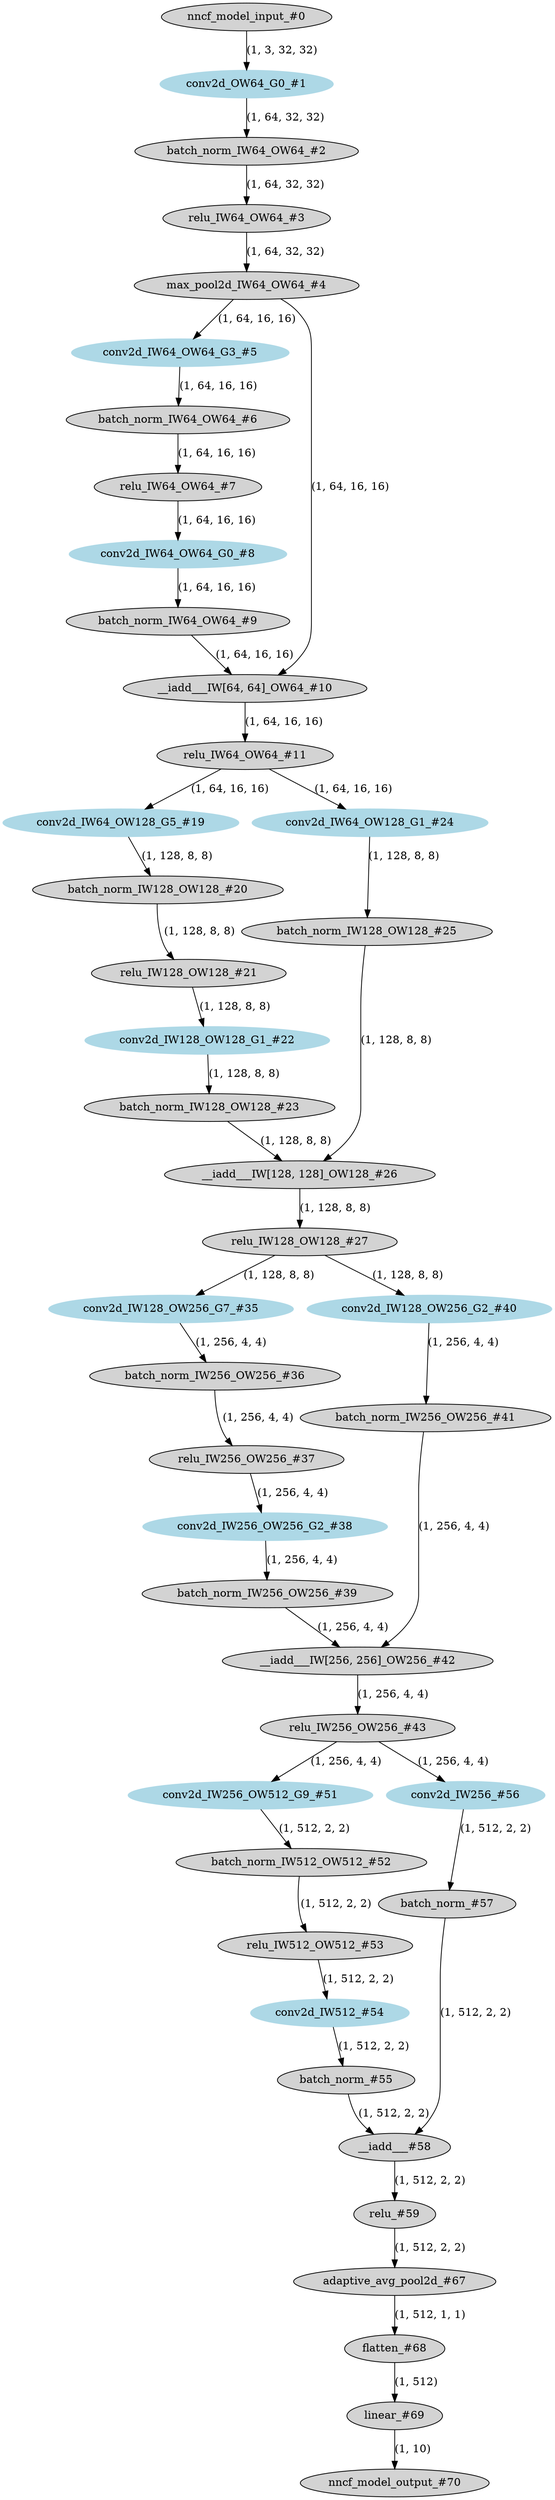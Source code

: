strict digraph  {
"0 /nncf_model_input_0" [id=0, label="nncf_model_input_#0", style=filled, type=nncf_model_input];
"1 ResNet/NNCFConv2d[conv1]/conv2d_0" [color=lightblue, id=1, label="conv2d_OW64_G0_#1", style=filled, type=conv2d];
"2 ResNet/NNCFBatchNorm[bn1]/batch_norm_0" [id=2, label="batch_norm_IW64_OW64_#2", style=filled, type=batch_norm];
"3 ResNet/relu_0" [id=3, label="relu_IW64_OW64_#3", style=filled, type=relu];
"4 ResNet/MaxPool2d[maxpool]/max_pool2d_0" [id=4, label="max_pool2d_IW64_OW64_#4", style=filled, type=max_pool2d];
"5 ResNet/Sequential[layer1]/BasicBlock[0]/NNCFConv2d[conv1]/conv2d_0" [color=lightblue, id=5, label="conv2d_IW64_OW64_G3_#5", style=filled, type=conv2d];
"6 ResNet/Sequential[layer1]/BasicBlock[0]/NNCFBatchNorm[bn1]/batch_norm_0" [id=6, label="batch_norm_IW64_OW64_#6", style=filled, type=batch_norm];
"7 ResNet/Sequential[layer1]/BasicBlock[0]/relu_0" [id=7, label="relu_IW64_OW64_#7", style=filled, type=relu];
"8 ResNet/Sequential[layer1]/BasicBlock[0]/NNCFConv2d[conv2]/conv2d_0" [color=lightblue, id=8, label="conv2d_IW64_OW64_G0_#8", style=filled, type=conv2d];
"9 ResNet/Sequential[layer1]/BasicBlock[0]/NNCFBatchNorm[bn2]/batch_norm_0" [id=9, label="batch_norm_IW64_OW64_#9", style=filled, type=batch_norm];
"10 ResNet/Sequential[layer1]/BasicBlock[0]/__iadd___0" [id=10, label="__iadd___IW[64, 64]_OW64_#10", style=filled, type=__iadd__];
"11 ResNet/Sequential[layer1]/BasicBlock[0]/relu_1" [id=11, label="relu_IW64_OW64_#11", style=filled, type=relu];
"12 ResNet/Sequential[layer2]/BasicBlock[0]/NNCFConv2d[conv1]/conv2d_0" [color=lightblue, id=12, label="conv2d_IW64_OW128_G5_#19", style=filled, type=conv2d];
"13 ResNet/Sequential[layer2]/BasicBlock[0]/NNCFBatchNorm[bn1]/batch_norm_0" [id=13, label="batch_norm_IW128_OW128_#20", style=filled, type=batch_norm];
"14 ResNet/Sequential[layer2]/BasicBlock[0]/relu_0" [id=14, label="relu_IW128_OW128_#21", style=filled, type=relu];
"15 ResNet/Sequential[layer2]/BasicBlock[0]/NNCFConv2d[conv2]/conv2d_0" [color=lightblue, id=15, label="conv2d_IW128_OW128_G1_#22", style=filled, type=conv2d];
"16 ResNet/Sequential[layer2]/BasicBlock[0]/NNCFBatchNorm[bn2]/batch_norm_0" [id=16, label="batch_norm_IW128_OW128_#23", style=filled, type=batch_norm];
"17 ResNet/Sequential[layer2]/BasicBlock[0]/Sequential[shortcut]/NNCFConv2d[0]/conv2d_0" [color=lightblue, id=17, label="conv2d_IW64_OW128_G1_#24", style=filled, type=conv2d];
"18 ResNet/Sequential[layer2]/BasicBlock[0]/Sequential[shortcut]/NNCFBatchNorm[1]/batch_norm_0" [id=18, label="batch_norm_IW128_OW128_#25", style=filled, type=batch_norm];
"19 ResNet/Sequential[layer2]/BasicBlock[0]/__iadd___0" [id=19, label="__iadd___IW[128, 128]_OW128_#26", style=filled, type=__iadd__];
"20 ResNet/Sequential[layer2]/BasicBlock[0]/relu_1" [id=20, label="relu_IW128_OW128_#27", style=filled, type=relu];
"21 ResNet/Sequential[layer3]/BasicBlock[0]/NNCFConv2d[conv1]/conv2d_0" [color=lightblue, id=21, label="conv2d_IW128_OW256_G7_#35", style=filled, type=conv2d];
"22 ResNet/Sequential[layer3]/BasicBlock[0]/NNCFBatchNorm[bn1]/batch_norm_0" [id=22, label="batch_norm_IW256_OW256_#36", style=filled, type=batch_norm];
"23 ResNet/Sequential[layer3]/BasicBlock[0]/relu_0" [id=23, label="relu_IW256_OW256_#37", style=filled, type=relu];
"24 ResNet/Sequential[layer3]/BasicBlock[0]/NNCFConv2d[conv2]/conv2d_0" [color=lightblue, id=24, label="conv2d_IW256_OW256_G2_#38", style=filled, type=conv2d];
"25 ResNet/Sequential[layer3]/BasicBlock[0]/NNCFBatchNorm[bn2]/batch_norm_0" [id=25, label="batch_norm_IW256_OW256_#39", style=filled, type=batch_norm];
"26 ResNet/Sequential[layer3]/BasicBlock[0]/Sequential[shortcut]/NNCFConv2d[0]/conv2d_0" [color=lightblue, id=26, label="conv2d_IW128_OW256_G2_#40", style=filled, type=conv2d];
"27 ResNet/Sequential[layer3]/BasicBlock[0]/Sequential[shortcut]/NNCFBatchNorm[1]/batch_norm_0" [id=27, label="batch_norm_IW256_OW256_#41", style=filled, type=batch_norm];
"28 ResNet/Sequential[layer3]/BasicBlock[0]/__iadd___0" [id=28, label="__iadd___IW[256, 256]_OW256_#42", style=filled, type=__iadd__];
"29 ResNet/Sequential[layer3]/BasicBlock[0]/relu_1" [id=29, label="relu_IW256_OW256_#43", style=filled, type=relu];
"30 ResNet/Sequential[layer4]/BasicBlock[0]/NNCFConv2d[conv1]/conv2d_0" [color=lightblue, id=30, label="conv2d_IW256_OW512_G9_#51", style=filled, type=conv2d];
"31 ResNet/Sequential[layer4]/BasicBlock[0]/NNCFBatchNorm[bn1]/batch_norm_0" [id=31, label="batch_norm_IW512_OW512_#52", style=filled, type=batch_norm];
"32 ResNet/Sequential[layer4]/BasicBlock[0]/relu_0" [id=32, label="relu_IW512_OW512_#53", style=filled, type=relu];
"33 ResNet/Sequential[layer4]/BasicBlock[0]/NNCFConv2d[conv2]/conv2d_0" [color=lightblue, id=33, label="conv2d_IW512_#54", style=filled, type=conv2d];
"34 ResNet/Sequential[layer4]/BasicBlock[0]/NNCFBatchNorm[bn2]/batch_norm_0" [id=34, label="batch_norm_#55", style=filled, type=batch_norm];
"35 ResNet/Sequential[layer4]/BasicBlock[0]/Sequential[shortcut]/NNCFConv2d[0]/conv2d_0" [color=lightblue, id=35, label="conv2d_IW256_#56", style=filled, type=conv2d];
"36 ResNet/Sequential[layer4]/BasicBlock[0]/Sequential[shortcut]/NNCFBatchNorm[1]/batch_norm_0" [id=36, label="batch_norm_#57", style=filled, type=batch_norm];
"37 ResNet/Sequential[layer4]/BasicBlock[0]/__iadd___0" [id=37, label="__iadd___#58", style=filled, type=__iadd__];
"38 ResNet/Sequential[layer4]/BasicBlock[0]/relu_1" [id=38, label="relu_#59", style=filled, type=relu];
"39 ResNet/AdaptiveAvgPool2d[avgpool]/adaptive_avg_pool2d_0" [id=39, label="adaptive_avg_pool2d_#67", style=filled, type=adaptive_avg_pool2d];
"40 ResNet/flatten_0" [id=40, label="flatten_#68", style=filled, type=flatten];
"41 ResNet/NNCFLinear[linear]/linear_0" [id=41, label="linear_#69", style=filled, type=linear];
"42 /nncf_model_output_0" [id=42, label="nncf_model_output_#70", style=filled, type=nncf_model_output];
"0 /nncf_model_input_0" -> "1 ResNet/NNCFConv2d[conv1]/conv2d_0"  [label="(1, 3, 32, 32)", style=solid];
"1 ResNet/NNCFConv2d[conv1]/conv2d_0" -> "2 ResNet/NNCFBatchNorm[bn1]/batch_norm_0"  [label="(1, 64, 32, 32)", style=solid];
"2 ResNet/NNCFBatchNorm[bn1]/batch_norm_0" -> "3 ResNet/relu_0"  [label="(1, 64, 32, 32)", style=solid];
"3 ResNet/relu_0" -> "4 ResNet/MaxPool2d[maxpool]/max_pool2d_0"  [label="(1, 64, 32, 32)", style=solid];
"4 ResNet/MaxPool2d[maxpool]/max_pool2d_0" -> "5 ResNet/Sequential[layer1]/BasicBlock[0]/NNCFConv2d[conv1]/conv2d_0"  [label="(1, 64, 16, 16)", style=solid];
"5 ResNet/Sequential[layer1]/BasicBlock[0]/NNCFConv2d[conv1]/conv2d_0" -> "6 ResNet/Sequential[layer1]/BasicBlock[0]/NNCFBatchNorm[bn1]/batch_norm_0"  [label="(1, 64, 16, 16)", style=solid];
"6 ResNet/Sequential[layer1]/BasicBlock[0]/NNCFBatchNorm[bn1]/batch_norm_0" -> "7 ResNet/Sequential[layer1]/BasicBlock[0]/relu_0"  [label="(1, 64, 16, 16)", style=solid];
"7 ResNet/Sequential[layer1]/BasicBlock[0]/relu_0" -> "8 ResNet/Sequential[layer1]/BasicBlock[0]/NNCFConv2d[conv2]/conv2d_0"  [label="(1, 64, 16, 16)", style=solid];
"8 ResNet/Sequential[layer1]/BasicBlock[0]/NNCFConv2d[conv2]/conv2d_0" -> "9 ResNet/Sequential[layer1]/BasicBlock[0]/NNCFBatchNorm[bn2]/batch_norm_0"  [label="(1, 64, 16, 16)", style=solid];
"4 ResNet/MaxPool2d[maxpool]/max_pool2d_0" -> "10 ResNet/Sequential[layer1]/BasicBlock[0]/__iadd___0"  [label="(1, 64, 16, 16)", style=solid];
"9 ResNet/Sequential[layer1]/BasicBlock[0]/NNCFBatchNorm[bn2]/batch_norm_0" -> "10 ResNet/Sequential[layer1]/BasicBlock[0]/__iadd___0"  [label="(1, 64, 16, 16)", style=solid];
"10 ResNet/Sequential[layer1]/BasicBlock[0]/__iadd___0" -> "11 ResNet/Sequential[layer1]/BasicBlock[0]/relu_1"  [label="(1, 64, 16, 16)", style=solid];
"11 ResNet/Sequential[layer1]/BasicBlock[0]/relu_1" -> "12 ResNet/Sequential[layer2]/BasicBlock[0]/NNCFConv2d[conv1]/conv2d_0"  [label="(1, 64, 16, 16)", style=solid];
"11 ResNet/Sequential[layer1]/BasicBlock[0]/relu_1" -> "17 ResNet/Sequential[layer2]/BasicBlock[0]/Sequential[shortcut]/NNCFConv2d[0]/conv2d_0"  [label="(1, 64, 16, 16)", style=solid];
"12 ResNet/Sequential[layer2]/BasicBlock[0]/NNCFConv2d[conv1]/conv2d_0" -> "13 ResNet/Sequential[layer2]/BasicBlock[0]/NNCFBatchNorm[bn1]/batch_norm_0"  [label="(1, 128, 8, 8)", style=solid];
"13 ResNet/Sequential[layer2]/BasicBlock[0]/NNCFBatchNorm[bn1]/batch_norm_0" -> "14 ResNet/Sequential[layer2]/BasicBlock[0]/relu_0"  [label="(1, 128, 8, 8)", style=solid];
"14 ResNet/Sequential[layer2]/BasicBlock[0]/relu_0" -> "15 ResNet/Sequential[layer2]/BasicBlock[0]/NNCFConv2d[conv2]/conv2d_0"  [label="(1, 128, 8, 8)", style=solid];
"15 ResNet/Sequential[layer2]/BasicBlock[0]/NNCFConv2d[conv2]/conv2d_0" -> "16 ResNet/Sequential[layer2]/BasicBlock[0]/NNCFBatchNorm[bn2]/batch_norm_0"  [label="(1, 128, 8, 8)", style=solid];
"16 ResNet/Sequential[layer2]/BasicBlock[0]/NNCFBatchNorm[bn2]/batch_norm_0" -> "19 ResNet/Sequential[layer2]/BasicBlock[0]/__iadd___0"  [label="(1, 128, 8, 8)", style=solid];
"17 ResNet/Sequential[layer2]/BasicBlock[0]/Sequential[shortcut]/NNCFConv2d[0]/conv2d_0" -> "18 ResNet/Sequential[layer2]/BasicBlock[0]/Sequential[shortcut]/NNCFBatchNorm[1]/batch_norm_0"  [label="(1, 128, 8, 8)", style=solid];
"18 ResNet/Sequential[layer2]/BasicBlock[0]/Sequential[shortcut]/NNCFBatchNorm[1]/batch_norm_0" -> "19 ResNet/Sequential[layer2]/BasicBlock[0]/__iadd___0"  [label="(1, 128, 8, 8)", style=solid];
"19 ResNet/Sequential[layer2]/BasicBlock[0]/__iadd___0" -> "20 ResNet/Sequential[layer2]/BasicBlock[0]/relu_1"  [label="(1, 128, 8, 8)", style=solid];
"20 ResNet/Sequential[layer2]/BasicBlock[0]/relu_1" -> "21 ResNet/Sequential[layer3]/BasicBlock[0]/NNCFConv2d[conv1]/conv2d_0"  [label="(1, 128, 8, 8)", style=solid];
"20 ResNet/Sequential[layer2]/BasicBlock[0]/relu_1" -> "26 ResNet/Sequential[layer3]/BasicBlock[0]/Sequential[shortcut]/NNCFConv2d[0]/conv2d_0"  [label="(1, 128, 8, 8)", style=solid];
"21 ResNet/Sequential[layer3]/BasicBlock[0]/NNCFConv2d[conv1]/conv2d_0" -> "22 ResNet/Sequential[layer3]/BasicBlock[0]/NNCFBatchNorm[bn1]/batch_norm_0"  [label="(1, 256, 4, 4)", style=solid];
"22 ResNet/Sequential[layer3]/BasicBlock[0]/NNCFBatchNorm[bn1]/batch_norm_0" -> "23 ResNet/Sequential[layer3]/BasicBlock[0]/relu_0"  [label="(1, 256, 4, 4)", style=solid];
"23 ResNet/Sequential[layer3]/BasicBlock[0]/relu_0" -> "24 ResNet/Sequential[layer3]/BasicBlock[0]/NNCFConv2d[conv2]/conv2d_0"  [label="(1, 256, 4, 4)", style=solid];
"24 ResNet/Sequential[layer3]/BasicBlock[0]/NNCFConv2d[conv2]/conv2d_0" -> "25 ResNet/Sequential[layer3]/BasicBlock[0]/NNCFBatchNorm[bn2]/batch_norm_0"  [label="(1, 256, 4, 4)", style=solid];
"25 ResNet/Sequential[layer3]/BasicBlock[0]/NNCFBatchNorm[bn2]/batch_norm_0" -> "28 ResNet/Sequential[layer3]/BasicBlock[0]/__iadd___0"  [label="(1, 256, 4, 4)", style=solid];
"26 ResNet/Sequential[layer3]/BasicBlock[0]/Sequential[shortcut]/NNCFConv2d[0]/conv2d_0" -> "27 ResNet/Sequential[layer3]/BasicBlock[0]/Sequential[shortcut]/NNCFBatchNorm[1]/batch_norm_0"  [label="(1, 256, 4, 4)", style=solid];
"27 ResNet/Sequential[layer3]/BasicBlock[0]/Sequential[shortcut]/NNCFBatchNorm[1]/batch_norm_0" -> "28 ResNet/Sequential[layer3]/BasicBlock[0]/__iadd___0"  [label="(1, 256, 4, 4)", style=solid];
"28 ResNet/Sequential[layer3]/BasicBlock[0]/__iadd___0" -> "29 ResNet/Sequential[layer3]/BasicBlock[0]/relu_1"  [label="(1, 256, 4, 4)", style=solid];
"29 ResNet/Sequential[layer3]/BasicBlock[0]/relu_1" -> "30 ResNet/Sequential[layer4]/BasicBlock[0]/NNCFConv2d[conv1]/conv2d_0"  [label="(1, 256, 4, 4)", style=solid];
"29 ResNet/Sequential[layer3]/BasicBlock[0]/relu_1" -> "35 ResNet/Sequential[layer4]/BasicBlock[0]/Sequential[shortcut]/NNCFConv2d[0]/conv2d_0"  [label="(1, 256, 4, 4)", style=solid];
"30 ResNet/Sequential[layer4]/BasicBlock[0]/NNCFConv2d[conv1]/conv2d_0" -> "31 ResNet/Sequential[layer4]/BasicBlock[0]/NNCFBatchNorm[bn1]/batch_norm_0"  [label="(1, 512, 2, 2)", style=solid];
"31 ResNet/Sequential[layer4]/BasicBlock[0]/NNCFBatchNorm[bn1]/batch_norm_0" -> "32 ResNet/Sequential[layer4]/BasicBlock[0]/relu_0"  [label="(1, 512, 2, 2)", style=solid];
"32 ResNet/Sequential[layer4]/BasicBlock[0]/relu_0" -> "33 ResNet/Sequential[layer4]/BasicBlock[0]/NNCFConv2d[conv2]/conv2d_0"  [label="(1, 512, 2, 2)", style=solid];
"33 ResNet/Sequential[layer4]/BasicBlock[0]/NNCFConv2d[conv2]/conv2d_0" -> "34 ResNet/Sequential[layer4]/BasicBlock[0]/NNCFBatchNorm[bn2]/batch_norm_0"  [label="(1, 512, 2, 2)", style=solid];
"34 ResNet/Sequential[layer4]/BasicBlock[0]/NNCFBatchNorm[bn2]/batch_norm_0" -> "37 ResNet/Sequential[layer4]/BasicBlock[0]/__iadd___0"  [label="(1, 512, 2, 2)", style=solid];
"35 ResNet/Sequential[layer4]/BasicBlock[0]/Sequential[shortcut]/NNCFConv2d[0]/conv2d_0" -> "36 ResNet/Sequential[layer4]/BasicBlock[0]/Sequential[shortcut]/NNCFBatchNorm[1]/batch_norm_0"  [label="(1, 512, 2, 2)", style=solid];
"36 ResNet/Sequential[layer4]/BasicBlock[0]/Sequential[shortcut]/NNCFBatchNorm[1]/batch_norm_0" -> "37 ResNet/Sequential[layer4]/BasicBlock[0]/__iadd___0"  [label="(1, 512, 2, 2)", style=solid];
"37 ResNet/Sequential[layer4]/BasicBlock[0]/__iadd___0" -> "38 ResNet/Sequential[layer4]/BasicBlock[0]/relu_1"  [label="(1, 512, 2, 2)", style=solid];
"38 ResNet/Sequential[layer4]/BasicBlock[0]/relu_1" -> "39 ResNet/AdaptiveAvgPool2d[avgpool]/adaptive_avg_pool2d_0"  [label="(1, 512, 2, 2)", style=solid];
"39 ResNet/AdaptiveAvgPool2d[avgpool]/adaptive_avg_pool2d_0" -> "40 ResNet/flatten_0"  [label="(1, 512, 1, 1)", style=solid];
"40 ResNet/flatten_0" -> "41 ResNet/NNCFLinear[linear]/linear_0"  [label="(1, 512)", style=solid];
"41 ResNet/NNCFLinear[linear]/linear_0" -> "42 /nncf_model_output_0"  [label="(1, 10)", style=solid];
}
